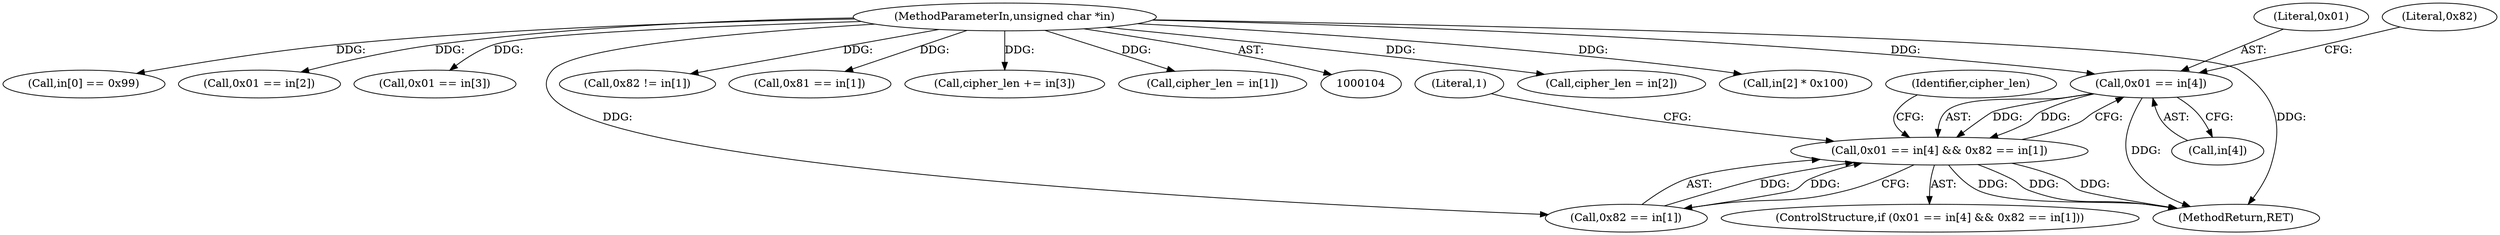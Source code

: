 digraph "0_OpenSC_360e95d45ac4123255a4c796db96337f332160ad#diff-d643a0fa169471dbf2912f4866dc49c5_0@array" {
"1000191" [label="(Call,0x01 == in[4])"];
"1000106" [label="(MethodParameterIn,unsigned char *in)"];
"1000190" [label="(Call,0x01 == in[4] && 0x82 == in[1])"];
"1000197" [label="(Literal,0x82)"];
"1000196" [label="(Call,0x82 == in[1])"];
"1000221" [label="(Literal,1)"];
"1000191" [label="(Call,0x01 == in[4])"];
"1000180" [label="(Call,cipher_len = in[2])"];
"1000204" [label="(Call,in[2] * 0x100)"];
"1000189" [label="(ControlStructure,if (0x01 == in[4] && 0x82 == in[1]))"];
"1000190" [label="(Call,0x01 == in[4] && 0x82 == in[1])"];
"1000138" [label="(Call,in[0] == 0x99)"];
"1000147" [label="(Call,0x01 == in[2])"];
"1000169" [label="(Call,0x01 == in[3])"];
"1000203" [label="(Identifier,cipher_len)"];
"1000312" [label="(MethodReturn,RET)"];
"1000106" [label="(MethodParameterIn,unsigned char *in)"];
"1000192" [label="(Literal,0x01)"];
"1000152" [label="(Call,0x82 != in[1])"];
"1000174" [label="(Call,0x81 == in[1])"];
"1000209" [label="(Call,cipher_len += in[3])"];
"1000158" [label="(Call,cipher_len = in[1])"];
"1000193" [label="(Call,in[4])"];
"1000191" -> "1000190"  [label="AST: "];
"1000191" -> "1000193"  [label="CFG: "];
"1000192" -> "1000191"  [label="AST: "];
"1000193" -> "1000191"  [label="AST: "];
"1000197" -> "1000191"  [label="CFG: "];
"1000190" -> "1000191"  [label="CFG: "];
"1000191" -> "1000312"  [label="DDG: "];
"1000191" -> "1000190"  [label="DDG: "];
"1000191" -> "1000190"  [label="DDG: "];
"1000106" -> "1000191"  [label="DDG: "];
"1000106" -> "1000104"  [label="AST: "];
"1000106" -> "1000312"  [label="DDG: "];
"1000106" -> "1000138"  [label="DDG: "];
"1000106" -> "1000147"  [label="DDG: "];
"1000106" -> "1000152"  [label="DDG: "];
"1000106" -> "1000158"  [label="DDG: "];
"1000106" -> "1000169"  [label="DDG: "];
"1000106" -> "1000174"  [label="DDG: "];
"1000106" -> "1000180"  [label="DDG: "];
"1000106" -> "1000196"  [label="DDG: "];
"1000106" -> "1000204"  [label="DDG: "];
"1000106" -> "1000209"  [label="DDG: "];
"1000190" -> "1000189"  [label="AST: "];
"1000190" -> "1000196"  [label="CFG: "];
"1000196" -> "1000190"  [label="AST: "];
"1000203" -> "1000190"  [label="CFG: "];
"1000221" -> "1000190"  [label="CFG: "];
"1000190" -> "1000312"  [label="DDG: "];
"1000190" -> "1000312"  [label="DDG: "];
"1000190" -> "1000312"  [label="DDG: "];
"1000196" -> "1000190"  [label="DDG: "];
"1000196" -> "1000190"  [label="DDG: "];
}

